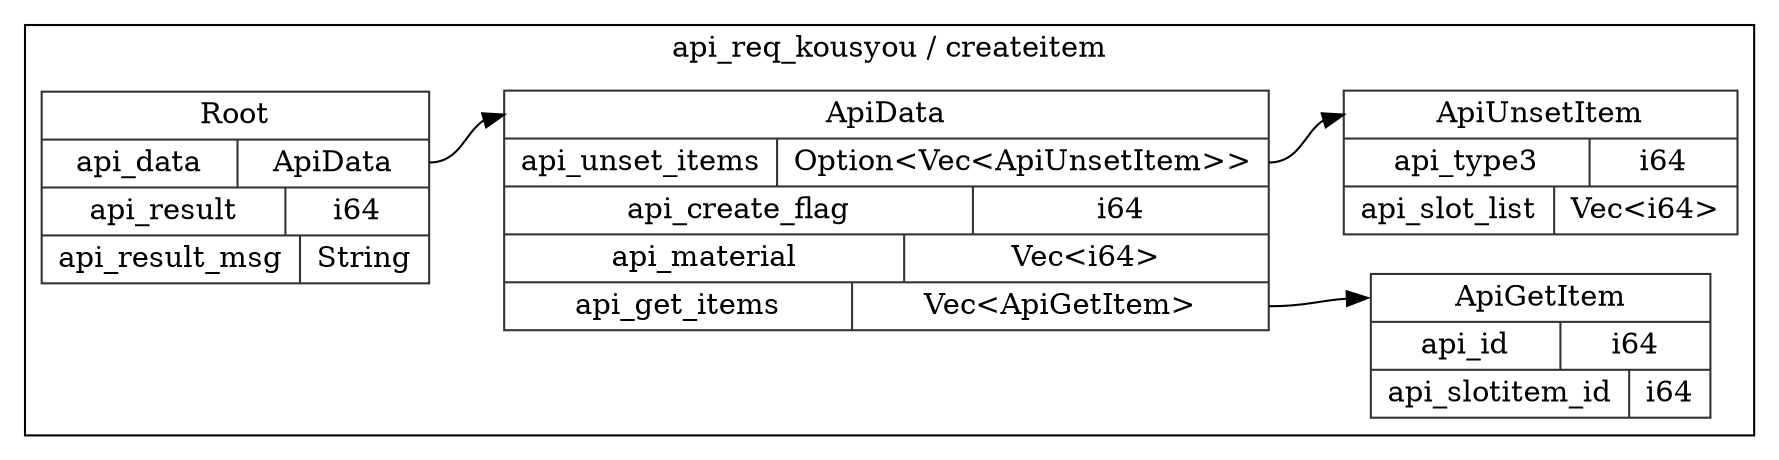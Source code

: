 digraph {
  rankdir=LR;
  subgraph cluster_0 {
    label="api_req_kousyou / createitem";
    node [style="filled", color=white, style="solid", color=gray20];
    api_req_kousyou__createitem__ApiData [label="<ApiData> ApiData  | { api_unset_items | <api_unset_items> Option\<Vec\<ApiUnsetItem\>\> } | { api_create_flag | <api_create_flag> i64 } | { api_material | <api_material> Vec\<i64\> } | { api_get_items | <api_get_items> Vec\<ApiGetItem\> }", shape=record];
    api_req_kousyou__createitem__ApiUnsetItem;
    api_req_kousyou__createitem__ApiData:api_unset_items:e -> api_req_kousyou__createitem__ApiUnsetItem:ApiUnsetItem:w;
    api_req_kousyou__createitem__ApiGetItem;
    api_req_kousyou__createitem__ApiData:api_get_items:e -> api_req_kousyou__createitem__ApiGetItem:ApiGetItem:w;
    api_req_kousyou__createitem__ApiUnsetItem [label="<ApiUnsetItem> ApiUnsetItem  | { api_type3 | <api_type3> i64 } | { api_slot_list | <api_slot_list> Vec\<i64\> }", shape=record];
    api_req_kousyou__createitem__ApiGetItem [label="<ApiGetItem> ApiGetItem  | { api_id | <api_id> i64 } | { api_slotitem_id | <api_slotitem_id> i64 }", shape=record];
    api_req_kousyou__createitem__Root [label="<Root> Root  | { api_data | <api_data> ApiData } | { api_result | <api_result> i64 } | { api_result_msg | <api_result_msg> String }", shape=record];
    api_req_kousyou__createitem__Root:api_data:e -> api_req_kousyou__createitem__ApiData:ApiData:w;
  }
}
